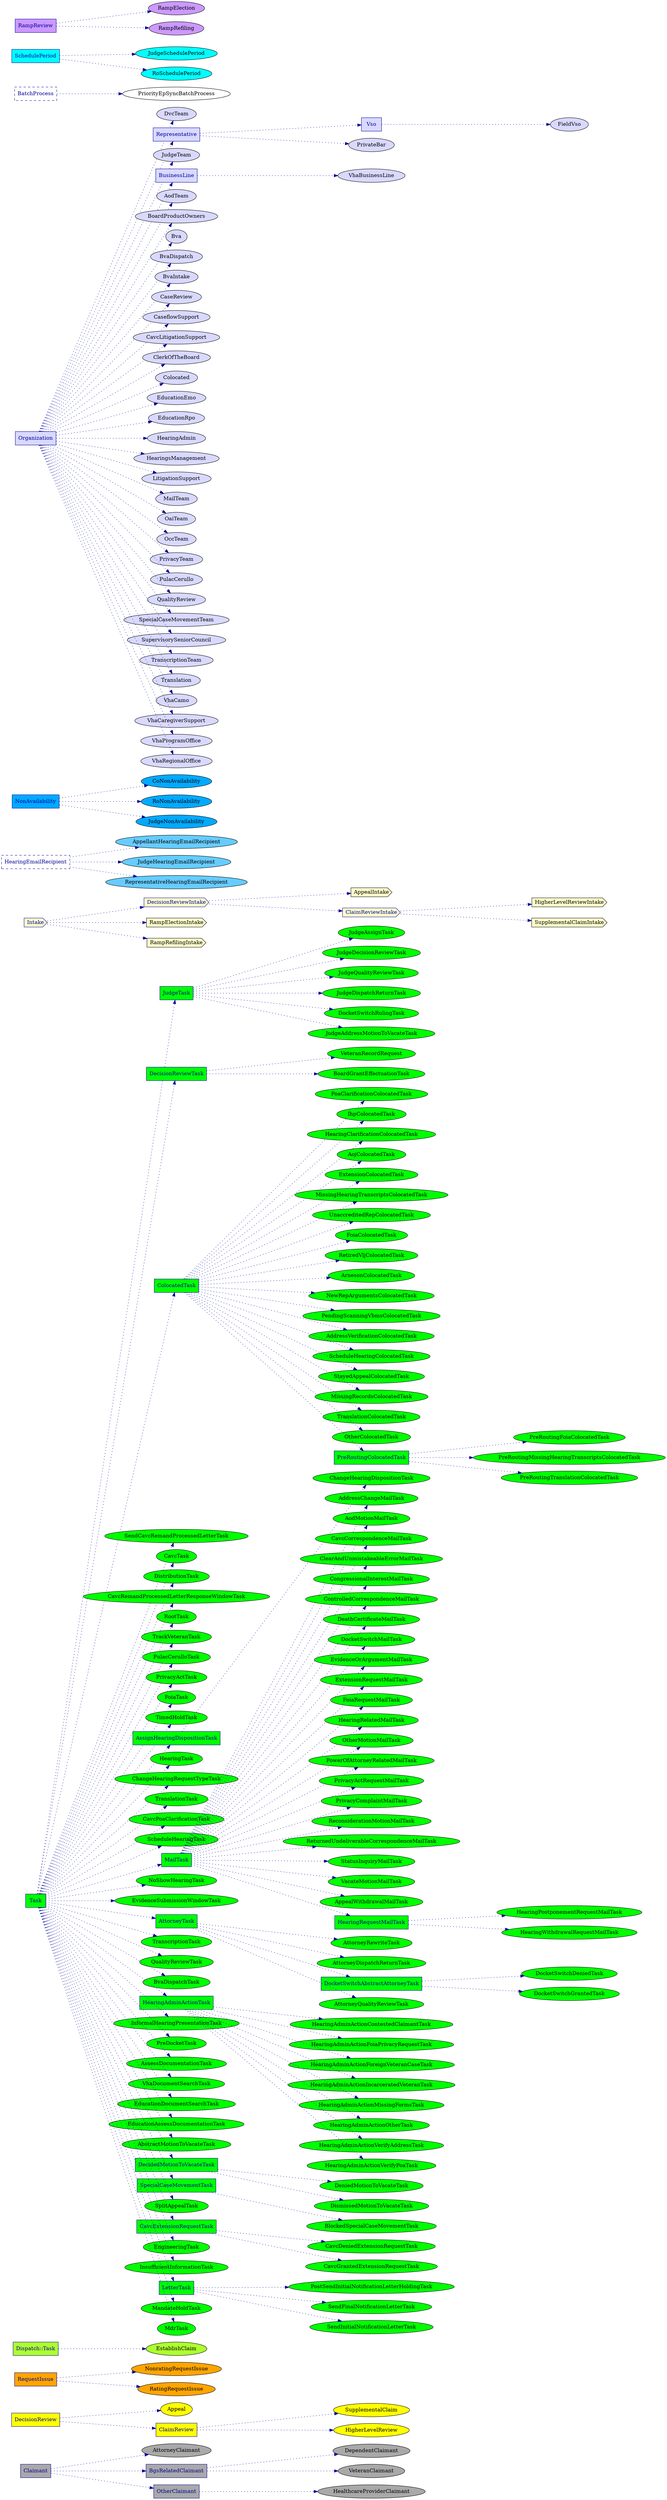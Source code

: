 digraph subclasses {
	graph [bb="0,0,1778.1,6703.5",
		rankdir=LR,
		splines=line
	];
	node [label="\N"];
	Claimant	[color="#000099",
		fillcolor="#a9a9a9",
		fontcolor="#000099",
		label=Claimant,
		shape=record,
		style=filled,
		];
	AttorneyClaimant	[fillcolor="#a9a9a9",
		label=AttorneyClaimant,
		style=filled,
		];
	Claimant -> AttorneyClaimant	[color="#000099",
		style=dotted];
	BgsRelatedClaimant	[color="#000099",
		fillcolor="#a9a9a9",
		fontcolor="#000099",
		label=BgsRelatedClaimant,
		shape=record,
		style=filled,
		];
	Claimant -> BgsRelatedClaimant	[color="#000099",
		style=dotted];
	OtherClaimant	[color="#000099",
		fillcolor="#a9a9a9",
		fontcolor="#000099",
		label=OtherClaimant,
		shape=record,
		style=filled,
		];
	Claimant -> OtherClaimant	[color="#000099",
		style=dotted];
	DependentClaimant	[fillcolor="#a9a9a9",
		label=DependentClaimant,
		style=filled,
		];
	BgsRelatedClaimant -> DependentClaimant	[color="#000099",
		style=dotted];
	VeteranClaimant	[fillcolor="#a9a9a9",
		label=VeteranClaimant,
		style=filled,
		];
	BgsRelatedClaimant -> VeteranClaimant	[color="#000099",
		style=dotted];
	HealthcareProviderClaimant	[fillcolor="#a9a9a9",
		label=HealthcareProviderClaimant,
		style=filled,
		];
	OtherClaimant -> HealthcareProviderClaimant	[color="#000099",
		style=dotted];
	DecisionReview	[color="#000099",
		fillcolor="#ffff00",
		fontcolor="#000099",
		label=DecisionReview,
		shape=record,
		style=filled,
		];
	Appeal	[fillcolor="#ffff00",
		label=Appeal,
		style=filled,
		];
	DecisionReview -> Appeal	[color="#000099",
		style=dotted];
	ClaimReview	[color="#000099",
		fillcolor="#ffff00",
		fontcolor="#000099",
		label=ClaimReview,
		shape=record,
		style=filled,
		];
	DecisionReview -> ClaimReview	[color="#000099",
		style=dotted];
	SupplementalClaim	[fillcolor="#ffff00",
		label=SupplementalClaim,
		style=filled,
		];
	ClaimReview -> SupplementalClaim	[color="#000099",
		style=dotted];
	HigherLevelReview	[fillcolor="#ffff00",
		label=HigherLevelReview,
		style=filled,
		];
	ClaimReview -> HigherLevelReview	[color="#000099",
		style=dotted];
	RequestIssue	[color="#000099",
		fillcolor="#ffa500",
		fontcolor="#000099",
		label=RequestIssue,
		shape=record,
		style=filled,
		];
	NonratingRequestIssue	[fillcolor="#ffa500",
		label=NonratingRequestIssue,
		style=filled,
		];
	RequestIssue -> NonratingRequestIssue	[color="#000099",
		style=dotted];
	RatingRequestIssue	[fillcolor="#ffa500",
		label=RatingRequestIssue,
		style=filled,
		];
	RequestIssue -> RatingRequestIssue	[color="#000099",
		style=dotted];
	"Dispatch::Task"	[color="#000099",
		fillcolor="#adff2f",
		fontcolor="#000099",
		label="Dispatch::Task",
		shape=record,
		style=filled,
		];
	EstablishClaim	[fillcolor="#adff2f",
		label=EstablishClaim,
		style=filled,
		];
	"Dispatch::Task" -> EstablishClaim	[color="#000099",
		style=dotted];
	Task	[color="#000099",
		fillcolor="#00ff00",
		fontcolor="#000099",
		label=Task,
		shape=record,
		style=filled,
		];
	JudgeTask	[color="#000099",
		fillcolor="#00ff00",
		fontcolor="#000099",
		label=JudgeTask,
		shape=record,
		style=filled,
		];
	Task -> JudgeTask	[color="#000099",
		style=dotted];
	DecisionReviewTask	[color="#000099",
		fillcolor="#00ff00",
		fontcolor="#000099",
		label=DecisionReviewTask,
		shape=record,
		style=filled,
		];
	Task -> DecisionReviewTask	[color="#000099",
		style=dotted];
	ColocatedTask	[color="#000099",
		fillcolor="#00ff00",
		fontcolor="#000099",
		label=ColocatedTask,
		shape=record,
		style=filled,
		];
	Task -> ColocatedTask	[color="#000099",
		style=dotted];
	SendCavcRemandProcessedLetterTask	[fillcolor="#00ff00",
		label=SendCavcRemandProcessedLetterTask,
		style=filled,
		];
	Task -> SendCavcRemandProcessedLetterTask	[color="#000099",
		style=dotted];
	CavcTask	[fillcolor="#00ff00",
		label=CavcTask,
		style=filled,
		];
	Task -> CavcTask	[color="#000099",
		style=dotted];
	DistributionTask	[fillcolor="#00ff00",
		label=DistributionTask,
		style=filled,
		];
	Task -> DistributionTask	[color="#000099",
		style=dotted];
	CavcRemandProcessedLetterResponseWindowTask	[fillcolor="#00ff00",
		label=CavcRemandProcessedLetterResponseWindowTask,
		style=filled,
		];
	Task -> CavcRemandProcessedLetterResponseWindowTask	[color="#000099",
		style=dotted];
	RootTask	[fillcolor="#00ff00",
		label=RootTask,
		style=filled,
		];
	Task -> RootTask	[color="#000099",
		style=dotted];
	TrackVeteranTask	[fillcolor="#00ff00",
		label=TrackVeteranTask,
		style=filled,
		];
	Task -> TrackVeteranTask	[color="#000099",
		style=dotted];
	PulacCerulloTask	[fillcolor="#00ff00",
		label=PulacCerulloTask,
		style=filled,
		];
	Task -> PulacCerulloTask	[color="#000099",
		style=dotted];
	PrivacyActTask	[fillcolor="#00ff00",
		label=PrivacyActTask,
		style=filled,
		];
	Task -> PrivacyActTask	[color="#000099",
		style=dotted];
	FoiaTask	[fillcolor="#00ff00",
		label=FoiaTask,
		style=filled,
		];
	Task -> FoiaTask	[color="#000099",
		style=dotted];
	TimedHoldTask	[fillcolor="#00ff00",
		label=TimedHoldTask,
		style=filled,
		];
	Task -> TimedHoldTask	[color="#000099",
		style=dotted];
	AssignHearingDispositionTask	[color="#000099",
		fillcolor="#00ff00",
		fontcolor="#000099",
		label=AssignHearingDispositionTask,
		shape=record,
		style=filled,
		];
	Task -> AssignHearingDispositionTask	[color="#000099",
		style=dotted];
	HearingTask	[fillcolor="#00ff00",
		label=HearingTask,
		style=filled,
		];
	Task -> HearingTask	[color="#000099",
		style=dotted];
	ChangeHearingRequestTypeTask	[fillcolor="#00ff00",
		label=ChangeHearingRequestTypeTask,
		style=filled,
		];
	Task -> ChangeHearingRequestTypeTask	[color="#000099",
		style=dotted];
	TranslationTask	[fillcolor="#00ff00",
		label=TranslationTask,
		style=filled,
		];
	Task -> TranslationTask	[color="#000099",
		style=dotted];
	CavcPoaClarificationTask	[fillcolor="#00ff00",
		label=CavcPoaClarificationTask,
		style=filled,
		];
	Task -> CavcPoaClarificationTask	[color="#000099",
		style=dotted];
	ScheduleHearingTask	[fillcolor="#00ff00",
		label=ScheduleHearingTask,
		style=filled,
		];
	Task -> ScheduleHearingTask	[color="#000099",
		style=dotted];
	MailTask	[color="#000099",
		fillcolor="#00ff00",
		fontcolor="#000099",
		label=MailTask,
		shape=record,
		style=filled,
		];
	Task -> MailTask	[color="#000099",
		style=dotted];
	NoShowHearingTask	[fillcolor="#00ff00",
		label=NoShowHearingTask,
		style=filled,
		];
	Task -> NoShowHearingTask	[color="#000099",
		style=dotted];
	EvidenceSubmissionWindowTask	[fillcolor="#00ff00",
		label=EvidenceSubmissionWindowTask,
		style=filled,
		];
	Task -> EvidenceSubmissionWindowTask	[color="#000099",
		style=dotted];
	AttorneyTask	[color="#000099",
		fillcolor="#00ff00",
		fontcolor="#000099",
		label=AttorneyTask,
		shape=record,
		style=filled,
		];
	Task -> AttorneyTask	[color="#000099",
		style=dotted];
	TranscriptionTask	[fillcolor="#00ff00",
		label=TranscriptionTask,
		style=filled,
		];
	Task -> TranscriptionTask	[color="#000099",
		style=dotted];
	QualityReviewTask	[fillcolor="#00ff00",
		label=QualityReviewTask,
		style=filled,
		];
	Task -> QualityReviewTask	[color="#000099",
		style=dotted];
	BvaDispatchTask	[fillcolor="#00ff00",
		label=BvaDispatchTask,
		style=filled,
		];
	Task -> BvaDispatchTask	[color="#000099",
		style=dotted];
	HearingAdminActionTask	[color="#000099",
		fillcolor="#00ff00",
		fontcolor="#000099",
		label=HearingAdminActionTask,
		shape=record,
		style=filled,
		];
	Task -> HearingAdminActionTask	[color="#000099",
		style=dotted];
	InformalHearingPresentationTask	[fillcolor="#00ff00",
		label=InformalHearingPresentationTask,
		style=filled,
		];
	Task -> InformalHearingPresentationTask	[color="#000099",
		style=dotted];
	PreDocketTask	[fillcolor="#00ff00",
		label=PreDocketTask,
		style=filled,
		];
	Task -> PreDocketTask	[color="#000099",
		style=dotted];
	AssessDocumentationTask	[fillcolor="#00ff00",
		label=AssessDocumentationTask,
		style=filled,
		];
	Task -> AssessDocumentationTask	[color="#000099",
		style=dotted];
	VhaDocumentSearchTask	[fillcolor="#00ff00",
		label=VhaDocumentSearchTask,
		style=filled,
		];
	Task -> VhaDocumentSearchTask	[color="#000099",
		style=dotted];
	EducationDocumentSearchTask	[fillcolor="#00ff00",
		label=EducationDocumentSearchTask,
		style=filled,
		];
	Task -> EducationDocumentSearchTask	[color="#000099",
		style=dotted];
	EducationAssessDocumentationTask	[fillcolor="#00ff00",
		label=EducationAssessDocumentationTask,
		style=filled,
		];
	Task -> EducationAssessDocumentationTask	[color="#000099",
		style=dotted];
	AbstractMotionToVacateTask	[fillcolor="#00ff00",
		label=AbstractMotionToVacateTask,
		style=filled,
		];
	Task -> AbstractMotionToVacateTask	[color="#000099",
		style=dotted];
	DecidedMotionToVacateTask	[color="#000099",
		fillcolor="#00ff00",
		fontcolor="#000099",
		label=DecidedMotionToVacateTask,
		shape=record,
		style=filled,
		];
	Task -> DecidedMotionToVacateTask	[color="#000099",
		style=dotted];
	SpecialCaseMovementTask	[color="#000099",
		fillcolor="#00ff00",
		fontcolor="#000099",
		label=SpecialCaseMovementTask,
		shape=record,
		style=filled,
		];
	Task -> SpecialCaseMovementTask	[color="#000099",
		style=dotted];
	SplitAppealTask	[fillcolor="#00ff00",
		label=SplitAppealTask,
		style=filled,
		];
	Task -> SplitAppealTask	[color="#000099",
		style=dotted];
	CavcExtensionRequestTask	[color="#000099",
		fillcolor="#00ff00",
		fontcolor="#000099",
		label=CavcExtensionRequestTask,
		shape=record,
		style=filled,
		];
	Task -> CavcExtensionRequestTask	[color="#000099",
		style=dotted];
	EngineeringTask	[fillcolor="#00ff00",
		label=EngineeringTask,
		style=filled,
		];
	Task -> EngineeringTask	[color="#000099",
		style=dotted];
	InsufficientInformationTask	[fillcolor="#00ff00",
		label=InsufficientInformationTask,
		style=filled,
		];
	Task -> InsufficientInformationTask	[color="#000099",
		style=dotted];
	LetterTask	[color="#000099",
		fillcolor="#00ff00",
		fontcolor="#000099",
		label=LetterTask,
		shape=record,
		style=filled,
		];
	Task -> LetterTask	[color="#000099",
		style=dotted];
	MandateHoldTask	[fillcolor="#00ff00",
		label=MandateHoldTask,
		style=filled,
		];
	Task -> MandateHoldTask	[color="#000099",
		style=dotted];
	MdrTask	[fillcolor="#00ff00",
		label=MdrTask,
		style=filled,
		];
	Task -> MdrTask	[color="#000099",
		style=dotted];
	JudgeAssignTask	[fillcolor="#00ff00",
		label=JudgeAssignTask,
		style=filled,
		];
	JudgeTask -> JudgeAssignTask	[color="#000099",
		style=dotted];
	JudgeDecisionReviewTask	[fillcolor="#00ff00",
		label=JudgeDecisionReviewTask,
		style=filled,
		];
	JudgeTask -> JudgeDecisionReviewTask	[color="#000099",
		style=dotted];
	JudgeQualityReviewTask	[fillcolor="#00ff00",
		label=JudgeQualityReviewTask,
		style=filled,
		];
	JudgeTask -> JudgeQualityReviewTask	[color="#000099",
		style=dotted];
	JudgeDispatchReturnTask	[fillcolor="#00ff00",
		label=JudgeDispatchReturnTask,
		style=filled,
		];
	JudgeTask -> JudgeDispatchReturnTask	[color="#000099",
		style=dotted];
	DocketSwitchRulingTask	[fillcolor="#00ff00",
		label=DocketSwitchRulingTask,
		style=filled,
		];
	JudgeTask -> DocketSwitchRulingTask	[color="#000099",
		style=dotted];
	JudgeAddressMotionToVacateTask	[fillcolor="#00ff00",
		label=JudgeAddressMotionToVacateTask,
		style=filled,
		];
	JudgeTask -> JudgeAddressMotionToVacateTask	[color="#000099",
		style=dotted];
	VeteranRecordRequest	[fillcolor="#00ff00",
		label=VeteranRecordRequest,
		style=filled,
		];
	DecisionReviewTask -> VeteranRecordRequest	[color="#000099",
		style=dotted];
	BoardGrantEffectuationTask	[fillcolor="#00ff00",
		label=BoardGrantEffectuationTask,
		style=filled,
		];
	DecisionReviewTask -> BoardGrantEffectuationTask	[color="#000099",
		style=dotted];
	PoaClarificationColocatedTask	[fillcolor="#00ff00",
		label=PoaClarificationColocatedTask,
		style=filled,
		];
	ColocatedTask -> PoaClarificationColocatedTask	[color="#000099",
		style=dotted];
	IhpColocatedTask	[fillcolor="#00ff00",
		label=IhpColocatedTask,
		style=filled,
		];
	ColocatedTask -> IhpColocatedTask	[color="#000099",
		style=dotted];
	HearingClarificationColocatedTask	[fillcolor="#00ff00",
		label=HearingClarificationColocatedTask,
		style=filled,
		];
	ColocatedTask -> HearingClarificationColocatedTask	[color="#000099",
		style=dotted];
	AojColocatedTask	[fillcolor="#00ff00",
		label=AojColocatedTask,
		style=filled,
		];
	ColocatedTask -> AojColocatedTask	[color="#000099",
		style=dotted];
	ExtensionColocatedTask	[fillcolor="#00ff00",
		label=ExtensionColocatedTask,
		style=filled,
		];
	ColocatedTask -> ExtensionColocatedTask	[color="#000099",
		style=dotted];
	MissingHearingTranscriptsColocatedTask	[fillcolor="#00ff00",
		label=MissingHearingTranscriptsColocatedTask,
		style=filled,
		];
	ColocatedTask -> MissingHearingTranscriptsColocatedTask	[color="#000099",
		style=dotted];
	UnaccreditedRepColocatedTask	[fillcolor="#00ff00",
		label=UnaccreditedRepColocatedTask,
		style=filled,
		];
	ColocatedTask -> UnaccreditedRepColocatedTask	[color="#000099",
		style=dotted];
	FoiaColocatedTask	[fillcolor="#00ff00",
		label=FoiaColocatedTask,
		style=filled,
		];
	ColocatedTask -> FoiaColocatedTask	[color="#000099",
		style=dotted];
	RetiredVljColocatedTask	[fillcolor="#00ff00",
		label=RetiredVljColocatedTask,
		style=filled,
		];
	ColocatedTask -> RetiredVljColocatedTask	[color="#000099",
		style=dotted];
	ArnesonColocatedTask	[fillcolor="#00ff00",
		label=ArnesonColocatedTask,
		style=filled,
		];
	ColocatedTask -> ArnesonColocatedTask	[color="#000099",
		style=dotted];
	NewRepArgumentsColocatedTask	[fillcolor="#00ff00",
		label=NewRepArgumentsColocatedTask,
		style=filled,
		];
	ColocatedTask -> NewRepArgumentsColocatedTask	[color="#000099",
		style=dotted];
	PendingScanningVbmsColocatedTask	[fillcolor="#00ff00",
		label=PendingScanningVbmsColocatedTask,
		style=filled,
		];
	ColocatedTask -> PendingScanningVbmsColocatedTask	[color="#000099",
		style=dotted];
	AddressVerificationColocatedTask	[fillcolor="#00ff00",
		label=AddressVerificationColocatedTask,
		style=filled,
		];
	ColocatedTask -> AddressVerificationColocatedTask	[color="#000099",
		style=dotted];
	ScheduleHearingColocatedTask	[fillcolor="#00ff00",
		label=ScheduleHearingColocatedTask,
		style=filled,
		];
	ColocatedTask -> ScheduleHearingColocatedTask	[color="#000099",
		style=dotted];
	StayedAppealColocatedTask	[fillcolor="#00ff00",
		label=StayedAppealColocatedTask,
		style=filled,
		];
	ColocatedTask -> StayedAppealColocatedTask	[color="#000099",
		style=dotted];
	MissingRecordsColocatedTask	[fillcolor="#00ff00",
		label=MissingRecordsColocatedTask,
		style=filled,
		];
	ColocatedTask -> MissingRecordsColocatedTask	[color="#000099",
		style=dotted];
	TranslationColocatedTask	[fillcolor="#00ff00",
		label=TranslationColocatedTask,
		style=filled,
		];
	ColocatedTask -> TranslationColocatedTask	[color="#000099",
		style=dotted];
	OtherColocatedTask	[fillcolor="#00ff00",
		label=OtherColocatedTask,
		style=filled,
		];
	ColocatedTask -> OtherColocatedTask	[color="#000099",
		style=dotted];
	PreRoutingColocatedTask	[color="#000099",
		fillcolor="#00ff00",
		fontcolor="#000099",
		label=PreRoutingColocatedTask,
		shape=record,
		style=filled,
		];
	ColocatedTask -> PreRoutingColocatedTask	[color="#000099",
		style=dotted];
	ChangeHearingDispositionTask	[fillcolor="#00ff00",
		label=ChangeHearingDispositionTask,
		style=filled,
		];
	AssignHearingDispositionTask -> ChangeHearingDispositionTask	[color="#000099",
		style=dotted];
	AddressChangeMailTask	[fillcolor="#00ff00",
		label=AddressChangeMailTask,
		style=filled,
		];
	MailTask -> AddressChangeMailTask	[color="#000099",
		style=dotted];
	AodMotionMailTask	[fillcolor="#00ff00",
		label=AodMotionMailTask,
		style=filled,
		];
	MailTask -> AodMotionMailTask	[color="#000099",
		style=dotted];
	CavcCorrespondenceMailTask	[fillcolor="#00ff00",
		label=CavcCorrespondenceMailTask,
		style=filled,
		];
	MailTask -> CavcCorrespondenceMailTask	[color="#000099",
		style=dotted];
	ClearAndUnmistakeableErrorMailTask	[fillcolor="#00ff00",
		label=ClearAndUnmistakeableErrorMailTask,
		style=filled,
		];
	MailTask -> ClearAndUnmistakeableErrorMailTask	[color="#000099",
		style=dotted];
	CongressionalInterestMailTask	[fillcolor="#00ff00",
		label=CongressionalInterestMailTask,
		style=filled,
		];
	MailTask -> CongressionalInterestMailTask	[color="#000099",
		style=dotted];
	ControlledCorrespondenceMailTask	[fillcolor="#00ff00",
		label=ControlledCorrespondenceMailTask,
		style=filled,
		];
	MailTask -> ControlledCorrespondenceMailTask	[color="#000099",
		style=dotted];
	DeathCertificateMailTask	[fillcolor="#00ff00",
		label=DeathCertificateMailTask,
		style=filled,
		];
	MailTask -> DeathCertificateMailTask	[color="#000099",
		style=dotted];
	DocketSwitchMailTask	[fillcolor="#00ff00",
		label=DocketSwitchMailTask,
		style=filled,
		];
	MailTask -> DocketSwitchMailTask	[color="#000099",
		style=dotted];
	EvidenceOrArgumentMailTask	[fillcolor="#00ff00",
		label=EvidenceOrArgumentMailTask,
		style=filled,
		];
	MailTask -> EvidenceOrArgumentMailTask	[color="#000099",
		style=dotted];
	ExtensionRequestMailTask	[fillcolor="#00ff00",
		label=ExtensionRequestMailTask,
		style=filled,
		];
	MailTask -> ExtensionRequestMailTask	[color="#000099",
		style=dotted];
	FoiaRequestMailTask	[fillcolor="#00ff00",
		label=FoiaRequestMailTask,
		style=filled,
		];
	MailTask -> FoiaRequestMailTask	[color="#000099",
		style=dotted];
	HearingRelatedMailTask	[fillcolor="#00ff00",
		label=HearingRelatedMailTask,
		style=filled,
		];
	MailTask -> HearingRelatedMailTask	[color="#000099",
		style=dotted];
	OtherMotionMailTask	[fillcolor="#00ff00",
		label=OtherMotionMailTask,
		style=filled,
		];
	MailTask -> OtherMotionMailTask	[color="#000099",
		style=dotted];
	PowerOfAttorneyRelatedMailTask	[fillcolor="#00ff00",
		label=PowerOfAttorneyRelatedMailTask,
		style=filled,
		];
	MailTask -> PowerOfAttorneyRelatedMailTask	[color="#000099",
		style=dotted];
	PrivacyActRequestMailTask	[fillcolor="#00ff00",
		label=PrivacyActRequestMailTask,
		style=filled,
		];
	MailTask -> PrivacyActRequestMailTask	[color="#000099",
		style=dotted];
	PrivacyComplaintMailTask	[fillcolor="#00ff00",
		label=PrivacyComplaintMailTask,
		style=filled,
		];
	MailTask -> PrivacyComplaintMailTask	[color="#000099",
		style=dotted];
	ReconsiderationMotionMailTask	[fillcolor="#00ff00",
		label=ReconsiderationMotionMailTask,
		style=filled,
		];
	MailTask -> ReconsiderationMotionMailTask	[color="#000099",
		style=dotted];
	ReturnedUndeliverableCorrespondenceMailTask	[fillcolor="#00ff00",
		label=ReturnedUndeliverableCorrespondenceMailTask,
		style=filled,
		];
	MailTask -> ReturnedUndeliverableCorrespondenceMailTask	[color="#000099",
		style=dotted];
	StatusInquiryMailTask	[fillcolor="#00ff00",
		label=StatusInquiryMailTask,
		style=filled,
		];
	MailTask -> StatusInquiryMailTask	[color="#000099",
		style=dotted];
	VacateMotionMailTask	[fillcolor="#00ff00",
		label=VacateMotionMailTask,
		style=filled,
		];
	MailTask -> VacateMotionMailTask	[color="#000099",
		style=dotted];
	AppealWithdrawalMailTask	[fillcolor="#00ff00",
		label=AppealWithdrawalMailTask,
		style=filled,
		];
	MailTask -> AppealWithdrawalMailTask	[color="#000099",
		style=dotted];
	HearingRequestMailTask	[color="#000099",
		fillcolor="#00ff00",
		fontcolor="#000099",
		label=HearingRequestMailTask,
		shape=record,
		style=filled,
		];
	MailTask -> HearingRequestMailTask	[color="#000099",
		style=dotted];
	AttorneyRewriteTask	[fillcolor="#00ff00",
		label=AttorneyRewriteTask,
		style=filled,
		];
	AttorneyTask -> AttorneyRewriteTask	[color="#000099",
		style=dotted];
	AttorneyDispatchReturnTask	[fillcolor="#00ff00",
		label=AttorneyDispatchReturnTask,
		style=filled,
		];
	AttorneyTask -> AttorneyDispatchReturnTask	[color="#000099",
		style=dotted];
	DocketSwitchAbstractAttorneyTask	[color="#000099",
		fillcolor="#00ff00",
		fontcolor="#000099",
		label=DocketSwitchAbstractAttorneyTask,
		shape=record,
		style=filled,
		];
	AttorneyTask -> DocketSwitchAbstractAttorneyTask	[color="#000099",
		style=dotted];
	AttorneyQualityReviewTask	[fillcolor="#00ff00",
		label=AttorneyQualityReviewTask,
		style=filled,
		];
	AttorneyTask -> AttorneyQualityReviewTask	[color="#000099",
		style=dotted];
	HearingAdminActionContestedClaimantTask	[fillcolor="#00ff00",
		label=HearingAdminActionContestedClaimantTask,
		style=filled,
		];
	HearingAdminActionTask -> HearingAdminActionContestedClaimantTask	[color="#000099",
		style=dotted];
	HearingAdminActionFoiaPrivacyRequestTask	[fillcolor="#00ff00",
		label=HearingAdminActionFoiaPrivacyRequestTask,
		style=filled,
		];
	HearingAdminActionTask -> HearingAdminActionFoiaPrivacyRequestTask	[color="#000099",
		style=dotted];
	HearingAdminActionForeignVeteranCaseTask	[fillcolor="#00ff00",
		label=HearingAdminActionForeignVeteranCaseTask,
		style=filled,
		];
	HearingAdminActionTask -> HearingAdminActionForeignVeteranCaseTask	[color="#000099",
		style=dotted];
	HearingAdminActionIncarceratedVeteranTask	[fillcolor="#00ff00",
		label=HearingAdminActionIncarceratedVeteranTask,
		style=filled,
		];
	HearingAdminActionTask -> HearingAdminActionIncarceratedVeteranTask	[color="#000099",
		style=dotted];
	HearingAdminActionMissingFormsTask	[fillcolor="#00ff00",
		label=HearingAdminActionMissingFormsTask,
		style=filled,
		];
	HearingAdminActionTask -> HearingAdminActionMissingFormsTask	[color="#000099",
		style=dotted];
	HearingAdminActionOtherTask	[fillcolor="#00ff00",
		label=HearingAdminActionOtherTask,
		style=filled,
		];
	HearingAdminActionTask -> HearingAdminActionOtherTask	[color="#000099",
		style=dotted];
	HearingAdminActionVerifyAddressTask	[fillcolor="#00ff00",
		label=HearingAdminActionVerifyAddressTask,
		style=filled,
		];
	HearingAdminActionTask -> HearingAdminActionVerifyAddressTask	[color="#000099",
		style=dotted];
	HearingAdminActionVerifyPoaTask	[fillcolor="#00ff00",
		label=HearingAdminActionVerifyPoaTask,
		style=filled,
		];
	HearingAdminActionTask -> HearingAdminActionVerifyPoaTask	[color="#000099",
		style=dotted];
	DeniedMotionToVacateTask	[fillcolor="#00ff00",
		label=DeniedMotionToVacateTask,
		style=filled,
		];
	DecidedMotionToVacateTask -> DeniedMotionToVacateTask	[color="#000099",
		style=dotted];
	DismissedMotionToVacateTask	[fillcolor="#00ff00",
		label=DismissedMotionToVacateTask,
		style=filled,
		];
	DecidedMotionToVacateTask -> DismissedMotionToVacateTask	[color="#000099",
		style=dotted];
	BlockedSpecialCaseMovementTask	[fillcolor="#00ff00",
		label=BlockedSpecialCaseMovementTask,
		style=filled,
		];
	SpecialCaseMovementTask -> BlockedSpecialCaseMovementTask	[color="#000099",
		style=dotted];
	CavcDeniedExtensionRequestTask	[fillcolor="#00ff00",
		label=CavcDeniedExtensionRequestTask,
		style=filled,
		];
	CavcExtensionRequestTask -> CavcDeniedExtensionRequestTask	[color="#000099",
		style=dotted];
	CavcGrantedExtensionRequestTask	[fillcolor="#00ff00",
		label=CavcGrantedExtensionRequestTask,
		style=filled,
		];
	CavcExtensionRequestTask -> CavcGrantedExtensionRequestTask	[color="#000099",
		style=dotted];
	PostSendInitialNotificationLetterHoldingTask	[fillcolor="#00ff00",
		label=PostSendInitialNotificationLetterHoldingTask,
		style=filled,
		];
	LetterTask -> PostSendInitialNotificationLetterHoldingTask	[color="#000099",
		style=dotted];
	SendFinalNotificationLetterTask	[fillcolor="#00ff00",
		label=SendFinalNotificationLetterTask,
		style=filled,
		];
	LetterTask -> SendFinalNotificationLetterTask	[color="#000099",
		style=dotted];
	SendInitialNotificationLetterTask	[fillcolor="#00ff00",
		label=SendInitialNotificationLetterTask,
		style=filled,
		];
	LetterTask -> SendInitialNotificationLetterTask	[color="#000099",
		style=dotted];
	Intake	[color="#000099",
		fillcolor="#ffffcc",
		fontcolor="#000099",
		label=Intake,
		shape=cds,
		style=filled,
		];
	DecisionReviewIntake	[color="#000099",
		fillcolor="#ffffcc",
		fontcolor="#000099",
		label=DecisionReviewIntake,
		shape=cds,
		style=filled,
		];
	Intake -> DecisionReviewIntake	[color="#000099",
		style=dotted];
	RampElectionIntake	[fillcolor="#ffffcc",
		label=RampElectionIntake,
		shape=cds,
		style=filled,
		];
	Intake -> RampElectionIntake	[color="#000099",
		style=dotted];
	RampRefilingIntake	[fillcolor="#ffffcc",
		label=RampRefilingIntake,
		shape=cds,
		style=filled,
		];
	Intake -> RampRefilingIntake	[color="#000099",
		style=dotted];
	AppealIntake	[fillcolor="#ffffcc",
		label=AppealIntake,
		shape=cds,
		style=filled,
		];
	DecisionReviewIntake -> AppealIntake	[color="#000099",
		style=dotted];
	ClaimReviewIntake	[color="#000099",
		fillcolor="#ffffcc",
		fontcolor="#000099",
		label=ClaimReviewIntake,
		shape=cds,
		style=filled,
		];
	DecisionReviewIntake -> ClaimReviewIntake	[color="#000099",
		style=dotted];
	HearingEmailRecipient	[color="#000099",
		fillcolor="#66ccff",
		fontcolor="#000099",
		label=HearingEmailRecipient,
		shape=record,
		style=dashed,
		];
	AppellantHearingEmailRecipient	[fillcolor="#66ccff",
		label=AppellantHearingEmailRecipient,
		style=filled,
		];
	HearingEmailRecipient -> AppellantHearingEmailRecipient	[color="#000099",
		style=dotted];
	JudgeHearingEmailRecipient	[fillcolor="#66ccff",
		label=JudgeHearingEmailRecipient,
		style=filled,
		];
	HearingEmailRecipient -> JudgeHearingEmailRecipient	[color="#000099",
		style=dotted];
	RepresentativeHearingEmailRecipient	[fillcolor="#66ccff",
		label=RepresentativeHearingEmailRecipient,
		style=filled,
		];
	HearingEmailRecipient -> RepresentativeHearingEmailRecipient	[color="#000099",
		style=dotted];
	NonAvailability	[color="#000099",
		fillcolor="#00aaff",
		fontcolor="#000099",
		label=NonAvailability,
		shape=record,
		style=filled,
		];
	CoNonAvailability	[fillcolor="#00aaff",
		label=CoNonAvailability,
		style=filled,
		];
	NonAvailability -> CoNonAvailability	[color="#000099",
		style=dotted];
	RoNonAvailability	[fillcolor="#00aaff",
		label=RoNonAvailability,
		style=filled,
		];
	NonAvailability -> RoNonAvailability	[color="#000099",
		style=dotted];
	JudgeNonAvailability	[fillcolor="#00aaff",
		label=JudgeNonAvailability,
		style=filled,
		];
	NonAvailability -> JudgeNonAvailability	[color="#000099",
		style=dotted];
	Organization	[color="#000099",
		fillcolor="#d9d9ff",
		fontcolor="#000099",
		label=Organization,
		shape=record,
		style=filled,
		];
	DvcTeam	[fillcolor="#d9d9ff",
		label=DvcTeam,
		style=filled,
		];
	Organization -> DvcTeam	[color="#000099",
		style=dotted];
	Representative	[color="#000099",
		fillcolor="#d9d9ff",
		fontcolor="#000099",
		label=Representative,
		shape=record,
		style=filled,
		];
	Organization -> Representative	[color="#000099",
		style=dotted];
	JudgeTeam	[fillcolor="#d9d9ff",
		label=JudgeTeam,
		style=filled,
		];
	Organization -> JudgeTeam	[color="#000099",
		style=dotted];
	BusinessLine	[color="#000099",
		fillcolor="#d9d9ff",
		fontcolor="#000099",
		label=BusinessLine,
		shape=record,
		style=filled,
		];
	Organization -> BusinessLine	[color="#000099",
		style=dotted];
	AodTeam	[fillcolor="#d9d9ff",
		label=AodTeam,
		style=filled,
		];
	Organization -> AodTeam	[color="#000099",
		style=dotted];
	BoardProductOwners	[fillcolor="#d9d9ff",
		label=BoardProductOwners,
		style=filled,
		];
	Organization -> BoardProductOwners	[color="#000099",
		style=dotted];
	Bva	[fillcolor="#d9d9ff",
		label=Bva,
		style=filled,
		];
	Organization -> Bva	[color="#000099",
		style=dotted];
	BvaDispatch	[fillcolor="#d9d9ff",
		label=BvaDispatch,
		style=filled,
		];
	Organization -> BvaDispatch	[color="#000099",
		style=dotted];
	BvaIntake	[fillcolor="#d9d9ff",
		label=BvaIntake,
		style=filled,
		];
	Organization -> BvaIntake	[color="#000099",
		style=dotted];
	CaseReview	[fillcolor="#d9d9ff",
		label=CaseReview,
		style=filled,
		];
	Organization -> CaseReview	[color="#000099",
		style=dotted];
	CaseflowSupport	[fillcolor="#d9d9ff",
		label=CaseflowSupport,
		style=filled,
		];
	Organization -> CaseflowSupport	[color="#000099",
		style=dotted];
	CavcLitigationSupport	[fillcolor="#d9d9ff",
		label=CavcLitigationSupport,
		style=filled,
		];
	Organization -> CavcLitigationSupport	[color="#000099",
		style=dotted];
	ClerkOfTheBoard	[fillcolor="#d9d9ff",
		label=ClerkOfTheBoard,
		style=filled,
		];
	Organization -> ClerkOfTheBoard	[color="#000099",
		style=dotted];
	Colocated	[fillcolor="#d9d9ff",
		label=Colocated,
		style=filled,
		];
	Organization -> Colocated	[color="#000099",
		style=dotted];
	EducationEmo	[fillcolor="#d9d9ff",
		label=EducationEmo,
		style=filled,
		];
	Organization -> EducationEmo	[color="#000099",
		style=dotted];
	EducationRpo	[fillcolor="#d9d9ff",
		label=EducationRpo,
		style=filled,
		];
	Organization -> EducationRpo	[color="#000099",
		style=dotted];
	HearingAdmin	[fillcolor="#d9d9ff",
		label=HearingAdmin,
		style=filled,
		];
	Organization -> HearingAdmin	[color="#000099",
		style=dotted];
	HearingsManagement	[fillcolor="#d9d9ff",
		label=HearingsManagement,
		style=filled,
		];
	Organization -> HearingsManagement	[color="#000099",
		style=dotted];
	LitigationSupport	[fillcolor="#d9d9ff",
		label=LitigationSupport,
		style=filled,
		];
	Organization -> LitigationSupport	[color="#000099",
		style=dotted];
	MailTeam	[fillcolor="#d9d9ff",
		label=MailTeam,
		style=filled,
		];
	Organization -> MailTeam	[color="#000099",
		style=dotted];
	OaiTeam	[fillcolor="#d9d9ff",
		label=OaiTeam,
		style=filled,
		];
	Organization -> OaiTeam	[color="#000099",
		style=dotted];
	OccTeam	[fillcolor="#d9d9ff",
		label=OccTeam,
		style=filled,
		];
	Organization -> OccTeam	[color="#000099",
		style=dotted];
	PrivacyTeam	[fillcolor="#d9d9ff",
		label=PrivacyTeam,
		style=filled,
		];
	Organization -> PrivacyTeam	[color="#000099",
		style=dotted];
	PulacCerullo	[fillcolor="#d9d9ff",
		label=PulacCerullo,
		style=filled,
		];
	Organization -> PulacCerullo	[color="#000099",
		style=dotted];
	QualityReview	[fillcolor="#d9d9ff",
		label=QualityReview,
		style=filled,
		];
	Organization -> QualityReview	[color="#000099",
		style=dotted];
	SpecialCaseMovementTeam	[fillcolor="#d9d9ff",
		label=SpecialCaseMovementTeam,
		style=filled,
		];
	Organization -> SpecialCaseMovementTeam	[color="#000099",
		style=dotted];
	SupervisorySeniorCouncil	[fillcolor="#d9d9ff",
		label=SupervisorySeniorCouncil,
		style=filled,
		];
	Organization -> SupervisorySeniorCouncil	[color="#000099",
		style=dotted];
	TranscriptionTeam	[fillcolor="#d9d9ff",
		label=TranscriptionTeam,
		style=filled,
		];
	Organization -> TranscriptionTeam	[color="#000099",
		style=dotted];
	Translation	[fillcolor="#d9d9ff",
		label=Translation,
		style=filled,
		];
	Organization -> Translation	[color="#000099",
		style=dotted];
	VhaCamo	[fillcolor="#d9d9ff",
		label=VhaCamo,
		style=filled,
		];
	Organization -> VhaCamo	[color="#000099",
		style=dotted];
	VhaCaregiverSupport	[fillcolor="#d9d9ff",
		label=VhaCaregiverSupport,
		style=filled,
		];
	Organization -> VhaCaregiverSupport	[color="#000099",
		style=dotted];
	VhaProgramOffice	[fillcolor="#d9d9ff",
		label=VhaProgramOffice,
		style=filled,
		];
	Organization -> VhaProgramOffice	[color="#000099",
		style=dotted];
	VhaRegionalOffice	[fillcolor="#d9d9ff",
		label=VhaRegionalOffice,
		style=filled,
		];
	Organization -> VhaRegionalOffice	[color="#000099",
		style=dotted];
	Vso	[color="#000099",
		fillcolor="#d9d9ff",
		fontcolor="#000099",
		label=Vso,
		shape=record,
		style=filled,
		];
	Representative -> Vso	[color="#000099",
		style=dotted];
	PrivateBar	[fillcolor="#d9d9ff",
		label=PrivateBar,
		style=filled,
		];
	Representative -> PrivateBar	[color="#000099",
		style=dotted];
	VhaBusinessLine	[fillcolor="#d9d9ff",
		label=VhaBusinessLine,
		style=filled,
		];
	BusinessLine -> VhaBusinessLine	[color="#000099",
		style=dotted];
	BatchProcess	[color="#000099",
		fontcolor="#000099",
		label=BatchProcess,
		shape=record,
		style=dashed,
		];
	PriorityEpSyncBatchProcess	[
		label=PriorityEpSyncBatchProcess,
		];
	BatchProcess -> PriorityEpSyncBatchProcess	[color="#000099",
		style=dotted];
	SchedulePeriod	[color="#000099",
		fillcolor="#00ffff",
		fontcolor="#000099",
		label=SchedulePeriod,
		shape=record,
		style=filled,
		];
	JudgeSchedulePeriod	[fillcolor="#00ffff",
		label=JudgeSchedulePeriod,
		style=filled,
		];
	SchedulePeriod -> JudgeSchedulePeriod	[color="#000099",
		style=dotted];
	RoSchedulePeriod	[fillcolor="#00ffff",
		label=RoSchedulePeriod,
		style=filled,
		];
	SchedulePeriod -> RoSchedulePeriod	[color="#000099",
		style=dotted];
	RampReview	[color="#000099",
		fillcolor="#cc99ff",
		fontcolor="#000099",
		label=RampReview,
		shape=record,
		style=filled,
		];
	RampElection	[fillcolor="#cc99ff",
		label=RampElection,
		style=filled,
		];
	RampReview -> RampElection	[color="#000099",
		style=dotted];
	RampRefiling	[fillcolor="#cc99ff",
		label=RampRefiling,
		style=filled,
		];
	RampReview -> RampRefiling	[color="#000099",
		style=dotted];
	PreRoutingFoiaColocatedTask	[fillcolor="#00ff00",
		label=PreRoutingFoiaColocatedTask,
		style=filled,
		];
	PreRoutingColocatedTask -> PreRoutingFoiaColocatedTask	[color="#000099",
		style=dotted];
	PreRoutingMissingHearingTranscriptsColocatedTask	[fillcolor="#00ff00",
		label=PreRoutingMissingHearingTranscriptsColocatedTask,
		style=filled,
		];
	PreRoutingColocatedTask -> PreRoutingMissingHearingTranscriptsColocatedTask	[color="#000099",
		style=dotted];
	PreRoutingTranslationColocatedTask	[fillcolor="#00ff00",
		label=PreRoutingTranslationColocatedTask,
		style=filled,
		];
	PreRoutingColocatedTask -> PreRoutingTranslationColocatedTask	[color="#000099",
		style=dotted];
	HearingPostponementRequestMailTask	[fillcolor="#00ff00",
		label=HearingPostponementRequestMailTask,
		style=filled,
		];
	HearingRequestMailTask -> HearingPostponementRequestMailTask	[color="#000099",
		style=dotted];
	HearingWithdrawalRequestMailTask	[fillcolor="#00ff00",
		label=HearingWithdrawalRequestMailTask,
		style=filled,
		];
	HearingRequestMailTask -> HearingWithdrawalRequestMailTask	[color="#000099",
		style=dotted];
	DocketSwitchDeniedTask	[fillcolor="#00ff00",
		label=DocketSwitchDeniedTask,
		style=filled,
		];
	DocketSwitchAbstractAttorneyTask -> DocketSwitchDeniedTask	[color="#000099",
		style=dotted];
	DocketSwitchGrantedTask	[fillcolor="#00ff00",
		label=DocketSwitchGrantedTask,
		style=filled,
		];
	DocketSwitchAbstractAttorneyTask -> DocketSwitchGrantedTask	[color="#000099",
		style=dotted];
	HigherLevelReviewIntake	[fillcolor="#ffffcc",
		label=HigherLevelReviewIntake,
		shape=cds,
		style=filled,
		];
	ClaimReviewIntake -> HigherLevelReviewIntake	[color="#000099",
		style=dotted];
	SupplementalClaimIntake	[fillcolor="#ffffcc",
		label=SupplementalClaimIntake,
		shape=cds,
		style=filled,
		];
	ClaimReviewIntake -> SupplementalClaimIntake	[color="#000099",
		style=dotted];
	FieldVso	[fillcolor="#d9d9ff",
		label=FieldVso,
		style=filled,
		];
	Vso -> FieldVso	[color="#000099",
		style=dotted];
}
